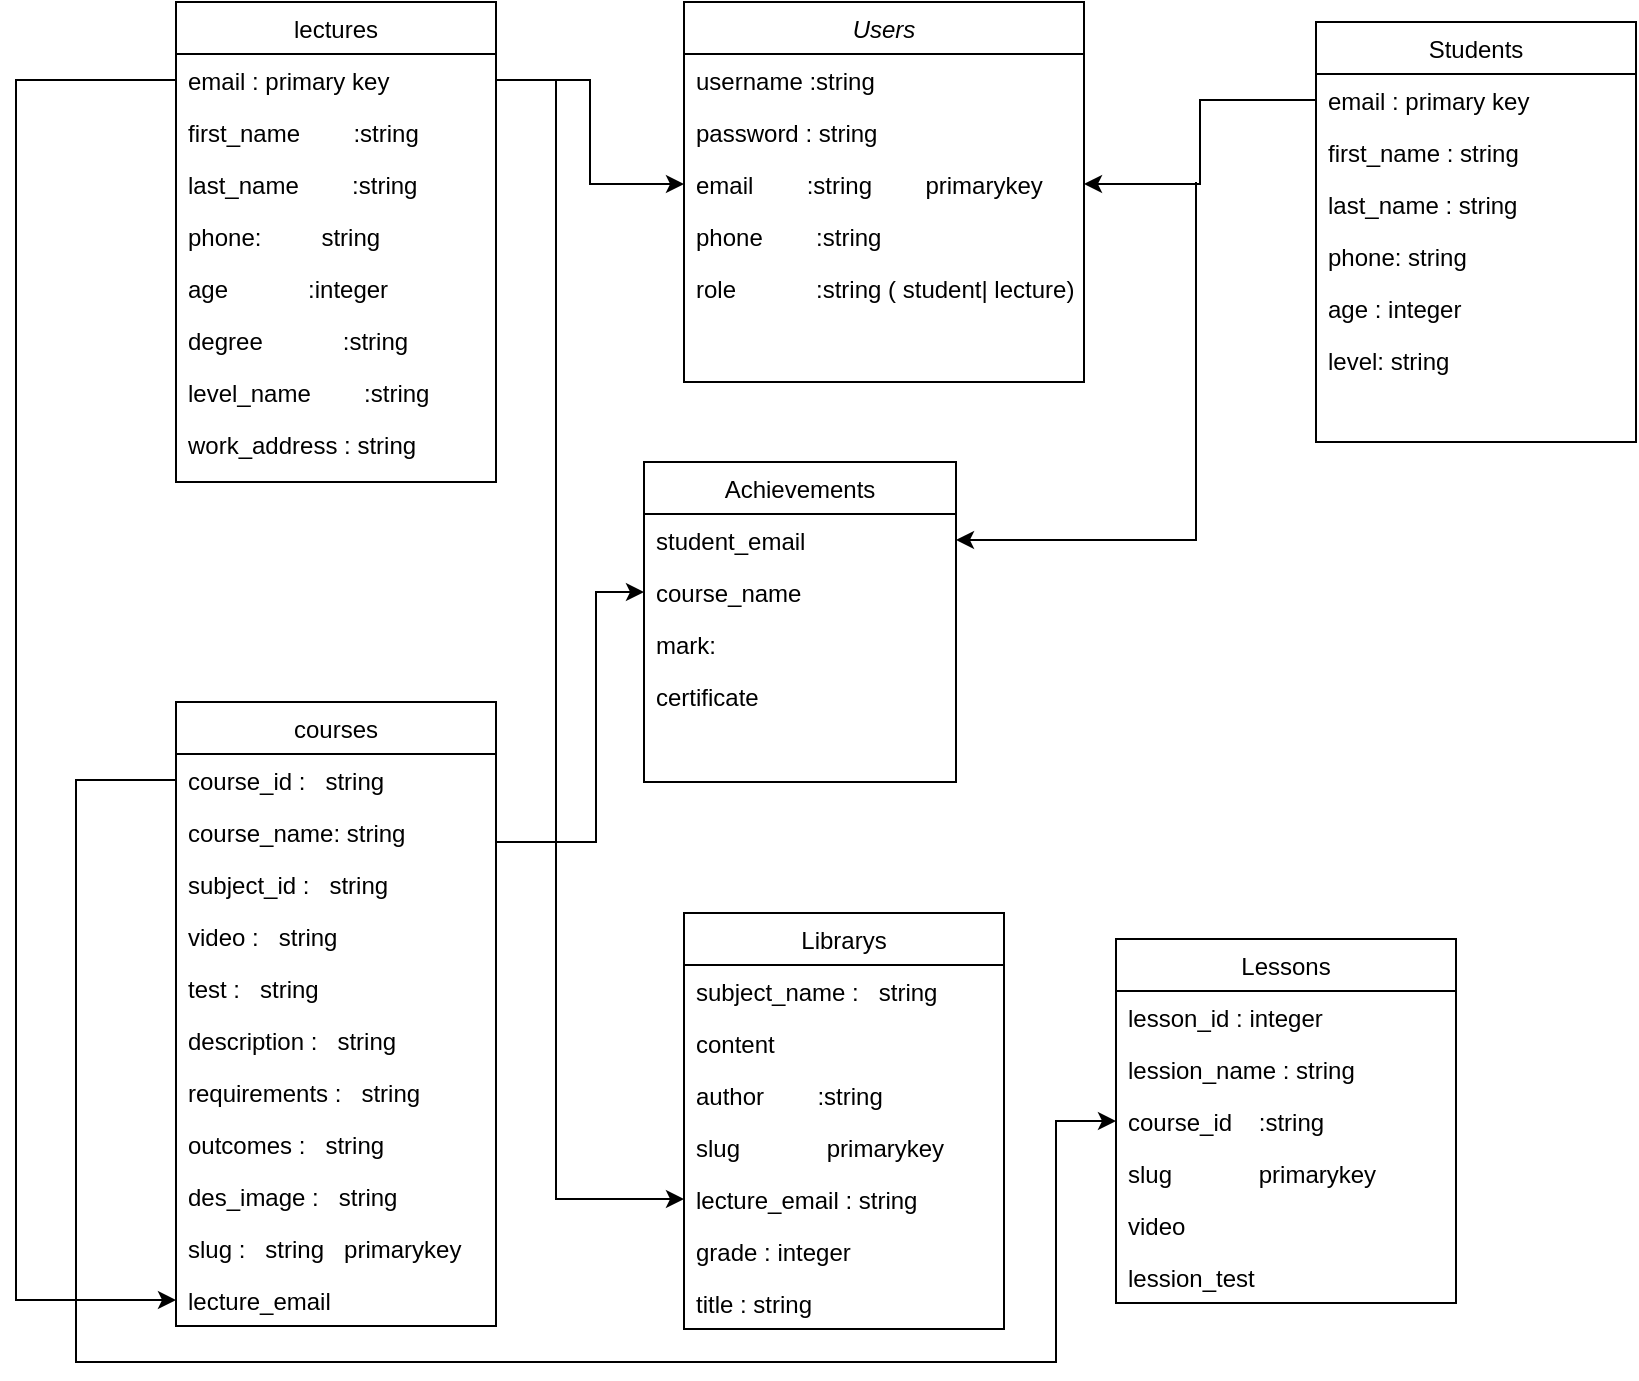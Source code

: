 <mxfile version="15.5.8" type="github">
  <diagram id="C5RBs43oDa-KdzZeNtuy" name="Page-1">
    <mxGraphModel dx="1865" dy="547" grid="1" gridSize="10" guides="1" tooltips="1" connect="1" arrows="1" fold="1" page="1" pageScale="1" pageWidth="827" pageHeight="1169" math="0" shadow="0">
      <root>
        <mxCell id="WIyWlLk6GJQsqaUBKTNV-0" />
        <mxCell id="WIyWlLk6GJQsqaUBKTNV-1" parent="WIyWlLk6GJQsqaUBKTNV-0" />
        <mxCell id="zkfFHV4jXpPFQw0GAbJ--0" value="Users" style="swimlane;fontStyle=2;align=center;verticalAlign=top;childLayout=stackLayout;horizontal=1;startSize=26;horizontalStack=0;resizeParent=1;resizeLast=0;collapsible=1;marginBottom=0;rounded=0;shadow=0;strokeWidth=1;" parent="WIyWlLk6GJQsqaUBKTNV-1" vertex="1">
          <mxGeometry x="214" y="20" width="200" height="190" as="geometry">
            <mxRectangle x="230" y="140" width="160" height="26" as="alternateBounds" />
          </mxGeometry>
        </mxCell>
        <mxCell id="zkfFHV4jXpPFQw0GAbJ--1" value="username :string" style="text;align=left;verticalAlign=top;spacingLeft=4;spacingRight=4;overflow=hidden;rotatable=0;points=[[0,0.5],[1,0.5]];portConstraint=eastwest;" parent="zkfFHV4jXpPFQw0GAbJ--0" vertex="1">
          <mxGeometry y="26" width="200" height="26" as="geometry" />
        </mxCell>
        <mxCell id="zkfFHV4jXpPFQw0GAbJ--2" value="password : string" style="text;align=left;verticalAlign=top;spacingLeft=4;spacingRight=4;overflow=hidden;rotatable=0;points=[[0,0.5],[1,0.5]];portConstraint=eastwest;rounded=0;shadow=0;html=0;" parent="zkfFHV4jXpPFQw0GAbJ--0" vertex="1">
          <mxGeometry y="52" width="200" height="26" as="geometry" />
        </mxCell>
        <mxCell id="zkfFHV4jXpPFQw0GAbJ--3" value="email        :string        primarykey" style="text;align=left;verticalAlign=top;spacingLeft=4;spacingRight=4;overflow=hidden;rotatable=0;points=[[0,0.5],[1,0.5]];portConstraint=eastwest;rounded=0;shadow=0;html=0;" parent="zkfFHV4jXpPFQw0GAbJ--0" vertex="1">
          <mxGeometry y="78" width="200" height="26" as="geometry" />
        </mxCell>
        <mxCell id="zkfFHV4jXpPFQw0GAbJ--5" value="phone        :string" style="text;align=left;verticalAlign=top;spacingLeft=4;spacingRight=4;overflow=hidden;rotatable=0;points=[[0,0.5],[1,0.5]];portConstraint=eastwest;" parent="zkfFHV4jXpPFQw0GAbJ--0" vertex="1">
          <mxGeometry y="104" width="200" height="26" as="geometry" />
        </mxCell>
        <mxCell id="V_xqDiU3c0X20umvg9fp-0" value="role            :string ( student| lecture)" style="text;align=left;verticalAlign=top;spacingLeft=4;spacingRight=4;overflow=hidden;rotatable=0;points=[[0,0.5],[1,0.5]];portConstraint=eastwest;" parent="zkfFHV4jXpPFQw0GAbJ--0" vertex="1">
          <mxGeometry y="130" width="200" height="26" as="geometry" />
        </mxCell>
        <mxCell id="zkfFHV4jXpPFQw0GAbJ--6" value="Students" style="swimlane;fontStyle=0;align=center;verticalAlign=top;childLayout=stackLayout;horizontal=1;startSize=26;horizontalStack=0;resizeParent=1;resizeLast=0;collapsible=1;marginBottom=0;rounded=0;shadow=0;strokeWidth=1;" parent="WIyWlLk6GJQsqaUBKTNV-1" vertex="1">
          <mxGeometry x="530" y="30" width="160" height="210" as="geometry">
            <mxRectangle x="130" y="380" width="160" height="26" as="alternateBounds" />
          </mxGeometry>
        </mxCell>
        <mxCell id="zkfFHV4jXpPFQw0GAbJ--7" value="email : primary key" style="text;align=left;verticalAlign=top;spacingLeft=4;spacingRight=4;overflow=hidden;rotatable=0;points=[[0,0.5],[1,0.5]];portConstraint=eastwest;" parent="zkfFHV4jXpPFQw0GAbJ--6" vertex="1">
          <mxGeometry y="26" width="160" height="26" as="geometry" />
        </mxCell>
        <mxCell id="zkfFHV4jXpPFQw0GAbJ--8" value="first_name : string" style="text;align=left;verticalAlign=top;spacingLeft=4;spacingRight=4;overflow=hidden;rotatable=0;points=[[0,0.5],[1,0.5]];portConstraint=eastwest;rounded=0;shadow=0;html=0;" parent="zkfFHV4jXpPFQw0GAbJ--6" vertex="1">
          <mxGeometry y="52" width="160" height="26" as="geometry" />
        </mxCell>
        <mxCell id="V_xqDiU3c0X20umvg9fp-10" value="last_name : string" style="text;align=left;verticalAlign=top;spacingLeft=4;spacingRight=4;overflow=hidden;rotatable=0;points=[[0,0.5],[1,0.5]];portConstraint=eastwest;rounded=0;shadow=0;html=0;" parent="zkfFHV4jXpPFQw0GAbJ--6" vertex="1">
          <mxGeometry y="78" width="160" height="26" as="geometry" />
        </mxCell>
        <mxCell id="V_xqDiU3c0X20umvg9fp-11" value="phone: string" style="text;align=left;verticalAlign=top;spacingLeft=4;spacingRight=4;overflow=hidden;rotatable=0;points=[[0,0.5],[1,0.5]];portConstraint=eastwest;rounded=0;shadow=0;html=0;" parent="zkfFHV4jXpPFQw0GAbJ--6" vertex="1">
          <mxGeometry y="104" width="160" height="26" as="geometry" />
        </mxCell>
        <mxCell id="V_xqDiU3c0X20umvg9fp-12" value="age : integer" style="text;align=left;verticalAlign=top;spacingLeft=4;spacingRight=4;overflow=hidden;rotatable=0;points=[[0,0.5],[1,0.5]];portConstraint=eastwest;rounded=0;shadow=0;html=0;" parent="zkfFHV4jXpPFQw0GAbJ--6" vertex="1">
          <mxGeometry y="130" width="160" height="26" as="geometry" />
        </mxCell>
        <mxCell id="V_xqDiU3c0X20umvg9fp-13" value="level: string" style="text;align=left;verticalAlign=top;spacingLeft=4;spacingRight=4;overflow=hidden;rotatable=0;points=[[0,0.5],[1,0.5]];portConstraint=eastwest;rounded=0;shadow=0;html=0;" parent="zkfFHV4jXpPFQw0GAbJ--6" vertex="1">
          <mxGeometry y="156" width="160" height="26" as="geometry" />
        </mxCell>
        <mxCell id="zkfFHV4jXpPFQw0GAbJ--13" value="courses" style="swimlane;fontStyle=0;align=center;verticalAlign=top;childLayout=stackLayout;horizontal=1;startSize=26;horizontalStack=0;resizeParent=1;resizeLast=0;collapsible=1;marginBottom=0;rounded=0;shadow=0;strokeWidth=1;" parent="WIyWlLk6GJQsqaUBKTNV-1" vertex="1">
          <mxGeometry x="-40" y="370" width="160" height="312" as="geometry">
            <mxRectangle x="340" y="380" width="170" height="26" as="alternateBounds" />
          </mxGeometry>
        </mxCell>
        <mxCell id="zkfFHV4jXpPFQw0GAbJ--14" value="course_id :   string" style="text;align=left;verticalAlign=top;spacingLeft=4;spacingRight=4;overflow=hidden;rotatable=0;points=[[0,0.5],[1,0.5]];portConstraint=eastwest;" parent="zkfFHV4jXpPFQw0GAbJ--13" vertex="1">
          <mxGeometry y="26" width="160" height="26" as="geometry" />
        </mxCell>
        <mxCell id="V_xqDiU3c0X20umvg9fp-18" value="course_name: string" style="text;align=left;verticalAlign=top;spacingLeft=4;spacingRight=4;overflow=hidden;rotatable=0;points=[[0,0.5],[1,0.5]];portConstraint=eastwest;" parent="zkfFHV4jXpPFQw0GAbJ--13" vertex="1">
          <mxGeometry y="52" width="160" height="26" as="geometry" />
        </mxCell>
        <mxCell id="V_xqDiU3c0X20umvg9fp-19" value="subject_id :   string" style="text;align=left;verticalAlign=top;spacingLeft=4;spacingRight=4;overflow=hidden;rotatable=0;points=[[0,0.5],[1,0.5]];portConstraint=eastwest;" parent="zkfFHV4jXpPFQw0GAbJ--13" vertex="1">
          <mxGeometry y="78" width="160" height="26" as="geometry" />
        </mxCell>
        <mxCell id="V_xqDiU3c0X20umvg9fp-20" value="video :   string" style="text;align=left;verticalAlign=top;spacingLeft=4;spacingRight=4;overflow=hidden;rotatable=0;points=[[0,0.5],[1,0.5]];portConstraint=eastwest;" parent="zkfFHV4jXpPFQw0GAbJ--13" vertex="1">
          <mxGeometry y="104" width="160" height="26" as="geometry" />
        </mxCell>
        <mxCell id="V_xqDiU3c0X20umvg9fp-21" value="test :   string" style="text;align=left;verticalAlign=top;spacingLeft=4;spacingRight=4;overflow=hidden;rotatable=0;points=[[0,0.5],[1,0.5]];portConstraint=eastwest;" parent="zkfFHV4jXpPFQw0GAbJ--13" vertex="1">
          <mxGeometry y="130" width="160" height="26" as="geometry" />
        </mxCell>
        <mxCell id="V_xqDiU3c0X20umvg9fp-22" value="description :   string" style="text;align=left;verticalAlign=top;spacingLeft=4;spacingRight=4;overflow=hidden;rotatable=0;points=[[0,0.5],[1,0.5]];portConstraint=eastwest;" parent="zkfFHV4jXpPFQw0GAbJ--13" vertex="1">
          <mxGeometry y="156" width="160" height="26" as="geometry" />
        </mxCell>
        <mxCell id="V_xqDiU3c0X20umvg9fp-23" value="requirements :   string" style="text;align=left;verticalAlign=top;spacingLeft=4;spacingRight=4;overflow=hidden;rotatable=0;points=[[0,0.5],[1,0.5]];portConstraint=eastwest;" parent="zkfFHV4jXpPFQw0GAbJ--13" vertex="1">
          <mxGeometry y="182" width="160" height="26" as="geometry" />
        </mxCell>
        <mxCell id="V_xqDiU3c0X20umvg9fp-24" value="outcomes :   string" style="text;align=left;verticalAlign=top;spacingLeft=4;spacingRight=4;overflow=hidden;rotatable=0;points=[[0,0.5],[1,0.5]];portConstraint=eastwest;" parent="zkfFHV4jXpPFQw0GAbJ--13" vertex="1">
          <mxGeometry y="208" width="160" height="26" as="geometry" />
        </mxCell>
        <mxCell id="V_xqDiU3c0X20umvg9fp-43" value="des_image :   string" style="text;align=left;verticalAlign=top;spacingLeft=4;spacingRight=4;overflow=hidden;rotatable=0;points=[[0,0.5],[1,0.5]];portConstraint=eastwest;" parent="zkfFHV4jXpPFQw0GAbJ--13" vertex="1">
          <mxGeometry y="234" width="160" height="26" as="geometry" />
        </mxCell>
        <mxCell id="V_xqDiU3c0X20umvg9fp-44" value="slug :   string   primarykey" style="text;align=left;verticalAlign=top;spacingLeft=4;spacingRight=4;overflow=hidden;rotatable=0;points=[[0,0.5],[1,0.5]];portConstraint=eastwest;" parent="zkfFHV4jXpPFQw0GAbJ--13" vertex="1">
          <mxGeometry y="260" width="160" height="26" as="geometry" />
        </mxCell>
        <mxCell id="gHJH5iCla-1VxG45yvAw-11" value="lecture_email" style="text;align=left;verticalAlign=top;spacingLeft=4;spacingRight=4;overflow=hidden;rotatable=0;points=[[0,0.5],[1,0.5]];portConstraint=eastwest;" parent="zkfFHV4jXpPFQw0GAbJ--13" vertex="1">
          <mxGeometry y="286" width="160" height="26" as="geometry" />
        </mxCell>
        <mxCell id="zkfFHV4jXpPFQw0GAbJ--17" value="lectures" style="swimlane;fontStyle=0;align=center;verticalAlign=top;childLayout=stackLayout;horizontal=1;startSize=26;horizontalStack=0;resizeParent=1;resizeLast=0;collapsible=1;marginBottom=0;rounded=0;shadow=0;strokeWidth=1;" parent="WIyWlLk6GJQsqaUBKTNV-1" vertex="1">
          <mxGeometry x="-40" y="20" width="160" height="240" as="geometry">
            <mxRectangle x="550" y="140" width="160" height="26" as="alternateBounds" />
          </mxGeometry>
        </mxCell>
        <mxCell id="zkfFHV4jXpPFQw0GAbJ--18" value="email : primary key" style="text;align=left;verticalAlign=top;spacingLeft=4;spacingRight=4;overflow=hidden;rotatable=0;points=[[0,0.5],[1,0.5]];portConstraint=eastwest;" parent="zkfFHV4jXpPFQw0GAbJ--17" vertex="1">
          <mxGeometry y="26" width="160" height="26" as="geometry" />
        </mxCell>
        <mxCell id="zkfFHV4jXpPFQw0GAbJ--19" value="first_name        :string" style="text;align=left;verticalAlign=top;spacingLeft=4;spacingRight=4;overflow=hidden;rotatable=0;points=[[0,0.5],[1,0.5]];portConstraint=eastwest;rounded=0;shadow=0;html=0;" parent="zkfFHV4jXpPFQw0GAbJ--17" vertex="1">
          <mxGeometry y="52" width="160" height="26" as="geometry" />
        </mxCell>
        <mxCell id="zkfFHV4jXpPFQw0GAbJ--20" value="last_name        :string" style="text;align=left;verticalAlign=top;spacingLeft=4;spacingRight=4;overflow=hidden;rotatable=0;points=[[0,0.5],[1,0.5]];portConstraint=eastwest;rounded=0;shadow=0;html=0;" parent="zkfFHV4jXpPFQw0GAbJ--17" vertex="1">
          <mxGeometry y="78" width="160" height="26" as="geometry" />
        </mxCell>
        <mxCell id="zkfFHV4jXpPFQw0GAbJ--21" value="phone:         string" style="text;align=left;verticalAlign=top;spacingLeft=4;spacingRight=4;overflow=hidden;rotatable=0;points=[[0,0.5],[1,0.5]];portConstraint=eastwest;rounded=0;shadow=0;html=0;" parent="zkfFHV4jXpPFQw0GAbJ--17" vertex="1">
          <mxGeometry y="104" width="160" height="26" as="geometry" />
        </mxCell>
        <mxCell id="zkfFHV4jXpPFQw0GAbJ--22" value="age            :integer" style="text;align=left;verticalAlign=top;spacingLeft=4;spacingRight=4;overflow=hidden;rotatable=0;points=[[0,0.5],[1,0.5]];portConstraint=eastwest;rounded=0;shadow=0;html=0;" parent="zkfFHV4jXpPFQw0GAbJ--17" vertex="1">
          <mxGeometry y="130" width="160" height="26" as="geometry" />
        </mxCell>
        <mxCell id="V_xqDiU3c0X20umvg9fp-2" value="degree            :string" style="text;align=left;verticalAlign=top;spacingLeft=4;spacingRight=4;overflow=hidden;rotatable=0;points=[[0,0.5],[1,0.5]];portConstraint=eastwest;rounded=0;shadow=0;html=0;" parent="zkfFHV4jXpPFQw0GAbJ--17" vertex="1">
          <mxGeometry y="156" width="160" height="26" as="geometry" />
        </mxCell>
        <mxCell id="V_xqDiU3c0X20umvg9fp-3" value="level_name        :string" style="text;align=left;verticalAlign=top;spacingLeft=4;spacingRight=4;overflow=hidden;rotatable=0;points=[[0,0.5],[1,0.5]];portConstraint=eastwest;rounded=0;shadow=0;html=0;" parent="zkfFHV4jXpPFQw0GAbJ--17" vertex="1">
          <mxGeometry y="182" width="160" height="26" as="geometry" />
        </mxCell>
        <mxCell id="V_xqDiU3c0X20umvg9fp-6" value="work_address : string" style="text;align=left;verticalAlign=top;spacingLeft=4;spacingRight=4;overflow=hidden;rotatable=0;points=[[0,0.5],[1,0.5]];portConstraint=eastwest;rounded=0;shadow=0;html=0;" parent="zkfFHV4jXpPFQw0GAbJ--17" vertex="1">
          <mxGeometry y="208" width="160" height="26" as="geometry" />
        </mxCell>
        <mxCell id="V_xqDiU3c0X20umvg9fp-9" style="edgeStyle=orthogonalEdgeStyle;rounded=0;orthogonalLoop=1;jettySize=auto;html=1;entryX=0;entryY=0.5;entryDx=0;entryDy=0;" parent="WIyWlLk6GJQsqaUBKTNV-1" source="zkfFHV4jXpPFQw0GAbJ--18" target="zkfFHV4jXpPFQw0GAbJ--3" edge="1">
          <mxGeometry relative="1" as="geometry" />
        </mxCell>
        <mxCell id="V_xqDiU3c0X20umvg9fp-17" style="edgeStyle=orthogonalEdgeStyle;rounded=0;orthogonalLoop=1;jettySize=auto;html=1;entryX=1;entryY=0.5;entryDx=0;entryDy=0;" parent="WIyWlLk6GJQsqaUBKTNV-1" source="zkfFHV4jXpPFQw0GAbJ--7" target="zkfFHV4jXpPFQw0GAbJ--3" edge="1">
          <mxGeometry relative="1" as="geometry" />
        </mxCell>
        <mxCell id="V_xqDiU3c0X20umvg9fp-46" value="Librarys" style="swimlane;fontStyle=0;align=center;verticalAlign=top;childLayout=stackLayout;horizontal=1;startSize=26;horizontalStack=0;resizeParent=1;resizeLast=0;collapsible=1;marginBottom=0;rounded=0;shadow=0;strokeWidth=1;" parent="WIyWlLk6GJQsqaUBKTNV-1" vertex="1">
          <mxGeometry x="214" y="475.5" width="160" height="208" as="geometry">
            <mxRectangle x="340" y="380" width="170" height="26" as="alternateBounds" />
          </mxGeometry>
        </mxCell>
        <mxCell id="V_xqDiU3c0X20umvg9fp-47" value="subject_name :   string" style="text;align=left;verticalAlign=top;spacingLeft=4;spacingRight=4;overflow=hidden;rotatable=0;points=[[0,0.5],[1,0.5]];portConstraint=eastwest;" parent="V_xqDiU3c0X20umvg9fp-46" vertex="1">
          <mxGeometry y="26" width="160" height="26" as="geometry" />
        </mxCell>
        <mxCell id="V_xqDiU3c0X20umvg9fp-48" value="content" style="text;align=left;verticalAlign=top;spacingLeft=4;spacingRight=4;overflow=hidden;rotatable=0;points=[[0,0.5],[1,0.5]];portConstraint=eastwest;" parent="V_xqDiU3c0X20umvg9fp-46" vertex="1">
          <mxGeometry y="52" width="160" height="26" as="geometry" />
        </mxCell>
        <mxCell id="V_xqDiU3c0X20umvg9fp-49" value="author        :string" style="text;align=left;verticalAlign=top;spacingLeft=4;spacingRight=4;overflow=hidden;rotatable=0;points=[[0,0.5],[1,0.5]];portConstraint=eastwest;" parent="V_xqDiU3c0X20umvg9fp-46" vertex="1">
          <mxGeometry y="78" width="160" height="26" as="geometry" />
        </mxCell>
        <mxCell id="V_xqDiU3c0X20umvg9fp-50" value="slug             primarykey" style="text;align=left;verticalAlign=top;spacingLeft=4;spacingRight=4;overflow=hidden;rotatable=0;points=[[0,0.5],[1,0.5]];portConstraint=eastwest;" parent="V_xqDiU3c0X20umvg9fp-46" vertex="1">
          <mxGeometry y="104" width="160" height="26" as="geometry" />
        </mxCell>
        <mxCell id="9SPcx-HwgxuoZ-zgfbri-0" value="lecture_email : string" style="text;align=left;verticalAlign=top;spacingLeft=4;spacingRight=4;overflow=hidden;rotatable=0;points=[[0,0.5],[1,0.5]];portConstraint=eastwest;" vertex="1" parent="V_xqDiU3c0X20umvg9fp-46">
          <mxGeometry y="130" width="160" height="26" as="geometry" />
        </mxCell>
        <mxCell id="9SPcx-HwgxuoZ-zgfbri-1" value="grade : integer" style="text;align=left;verticalAlign=top;spacingLeft=4;spacingRight=4;overflow=hidden;rotatable=0;points=[[0,0.5],[1,0.5]];portConstraint=eastwest;" vertex="1" parent="V_xqDiU3c0X20umvg9fp-46">
          <mxGeometry y="156" width="160" height="26" as="geometry" />
        </mxCell>
        <mxCell id="9SPcx-HwgxuoZ-zgfbri-2" value="title : string" style="text;align=left;verticalAlign=top;spacingLeft=4;spacingRight=4;overflow=hidden;rotatable=0;points=[[0,0.5],[1,0.5]];portConstraint=eastwest;" vertex="1" parent="V_xqDiU3c0X20umvg9fp-46">
          <mxGeometry y="182" width="160" height="26" as="geometry" />
        </mxCell>
        <mxCell id="gHJH5iCla-1VxG45yvAw-0" value="Lessons" style="swimlane;fontStyle=0;align=center;verticalAlign=top;childLayout=stackLayout;horizontal=1;startSize=26;horizontalStack=0;resizeParent=1;resizeLast=0;collapsible=1;marginBottom=0;rounded=0;shadow=0;strokeWidth=1;" parent="WIyWlLk6GJQsqaUBKTNV-1" vertex="1">
          <mxGeometry x="430" y="488.5" width="170" height="182" as="geometry">
            <mxRectangle x="340" y="380" width="170" height="26" as="alternateBounds" />
          </mxGeometry>
        </mxCell>
        <mxCell id="gHJH5iCla-1VxG45yvAw-2" value="lesson_id : integer" style="text;align=left;verticalAlign=top;spacingLeft=4;spacingRight=4;overflow=hidden;rotatable=0;points=[[0,0.5],[1,0.5]];portConstraint=eastwest;" parent="gHJH5iCla-1VxG45yvAw-0" vertex="1">
          <mxGeometry y="26" width="170" height="26" as="geometry" />
        </mxCell>
        <mxCell id="gHJH5iCla-1VxG45yvAw-3" value="lession_name : string" style="text;align=left;verticalAlign=top;spacingLeft=4;spacingRight=4;overflow=hidden;rotatable=0;points=[[0,0.5],[1,0.5]];portConstraint=eastwest;" parent="gHJH5iCla-1VxG45yvAw-0" vertex="1">
          <mxGeometry y="52" width="170" height="26" as="geometry" />
        </mxCell>
        <mxCell id="gHJH5iCla-1VxG45yvAw-1" value="course_id    :string" style="text;align=left;verticalAlign=top;spacingLeft=4;spacingRight=4;overflow=hidden;rotatable=0;points=[[0,0.5],[1,0.5]];portConstraint=eastwest;" parent="gHJH5iCla-1VxG45yvAw-0" vertex="1">
          <mxGeometry y="78" width="170" height="26" as="geometry" />
        </mxCell>
        <mxCell id="gHJH5iCla-1VxG45yvAw-4" value="slug             primarykey" style="text;align=left;verticalAlign=top;spacingLeft=4;spacingRight=4;overflow=hidden;rotatable=0;points=[[0,0.5],[1,0.5]];portConstraint=eastwest;" parent="gHJH5iCla-1VxG45yvAw-0" vertex="1">
          <mxGeometry y="104" width="170" height="26" as="geometry" />
        </mxCell>
        <mxCell id="gHJH5iCla-1VxG45yvAw-5" value="video" style="text;align=left;verticalAlign=top;spacingLeft=4;spacingRight=4;overflow=hidden;rotatable=0;points=[[0,0.5],[1,0.5]];portConstraint=eastwest;" parent="gHJH5iCla-1VxG45yvAw-0" vertex="1">
          <mxGeometry y="130" width="170" height="26" as="geometry" />
        </mxCell>
        <mxCell id="gHJH5iCla-1VxG45yvAw-6" value="lession_test" style="text;align=left;verticalAlign=top;spacingLeft=4;spacingRight=4;overflow=hidden;rotatable=0;points=[[0,0.5],[1,0.5]];portConstraint=eastwest;" parent="gHJH5iCla-1VxG45yvAw-0" vertex="1">
          <mxGeometry y="156" width="170" height="26" as="geometry" />
        </mxCell>
        <mxCell id="gHJH5iCla-1VxG45yvAw-12" style="edgeStyle=orthogonalEdgeStyle;rounded=0;orthogonalLoop=1;jettySize=auto;html=1;entryX=0;entryY=0.5;entryDx=0;entryDy=0;exitX=0;exitY=0.5;exitDx=0;exitDy=0;" parent="WIyWlLk6GJQsqaUBKTNV-1" source="zkfFHV4jXpPFQw0GAbJ--18" target="gHJH5iCla-1VxG45yvAw-11" edge="1">
          <mxGeometry relative="1" as="geometry">
            <Array as="points">
              <mxPoint x="-120" y="59" />
              <mxPoint x="-120" y="669" />
            </Array>
            <mxPoint x="-40" y="267" as="sourcePoint" />
          </mxGeometry>
        </mxCell>
        <mxCell id="gHJH5iCla-1VxG45yvAw-14" value="Achievements" style="swimlane;fontStyle=0;align=center;verticalAlign=top;childLayout=stackLayout;horizontal=1;startSize=26;horizontalStack=0;resizeParent=1;resizeLast=0;collapsible=1;marginBottom=0;rounded=0;shadow=0;strokeWidth=1;" parent="WIyWlLk6GJQsqaUBKTNV-1" vertex="1">
          <mxGeometry x="194" y="250" width="156" height="160" as="geometry">
            <mxRectangle x="340" y="380" width="170" height="26" as="alternateBounds" />
          </mxGeometry>
        </mxCell>
        <mxCell id="gHJH5iCla-1VxG45yvAw-15" value="student_email" style="text;align=left;verticalAlign=top;spacingLeft=4;spacingRight=4;overflow=hidden;rotatable=0;points=[[0,0.5],[1,0.5]];portConstraint=eastwest;" parent="gHJH5iCla-1VxG45yvAw-14" vertex="1">
          <mxGeometry y="26" width="156" height="26" as="geometry" />
        </mxCell>
        <mxCell id="gHJH5iCla-1VxG45yvAw-17" value="course_name" style="text;align=left;verticalAlign=top;spacingLeft=4;spacingRight=4;overflow=hidden;rotatable=0;points=[[0,0.5],[1,0.5]];portConstraint=eastwest;" parent="gHJH5iCla-1VxG45yvAw-14" vertex="1">
          <mxGeometry y="52" width="156" height="26" as="geometry" />
        </mxCell>
        <mxCell id="gHJH5iCla-1VxG45yvAw-24" value="mark: " style="text;align=left;verticalAlign=top;spacingLeft=4;spacingRight=4;overflow=hidden;rotatable=0;points=[[0,0.5],[1,0.5]];portConstraint=eastwest;" parent="gHJH5iCla-1VxG45yvAw-14" vertex="1">
          <mxGeometry y="78" width="156" height="26" as="geometry" />
        </mxCell>
        <mxCell id="9SPcx-HwgxuoZ-zgfbri-4" value="certificate" style="text;align=left;verticalAlign=top;spacingLeft=4;spacingRight=4;overflow=hidden;rotatable=0;points=[[0,0.5],[1,0.5]];portConstraint=eastwest;" vertex="1" parent="gHJH5iCla-1VxG45yvAw-14">
          <mxGeometry y="104" width="156" height="26" as="geometry" />
        </mxCell>
        <mxCell id="gHJH5iCla-1VxG45yvAw-18" style="edgeStyle=orthogonalEdgeStyle;rounded=0;orthogonalLoop=1;jettySize=auto;html=1;entryX=1;entryY=0.5;entryDx=0;entryDy=0;" parent="WIyWlLk6GJQsqaUBKTNV-1" target="gHJH5iCla-1VxG45yvAw-15" edge="1">
          <mxGeometry relative="1" as="geometry">
            <mxPoint x="470" y="110" as="sourcePoint" />
            <Array as="points">
              <mxPoint x="470" y="289" />
            </Array>
          </mxGeometry>
        </mxCell>
        <mxCell id="gHJH5iCla-1VxG45yvAw-19" style="edgeStyle=orthogonalEdgeStyle;rounded=0;orthogonalLoop=1;jettySize=auto;html=1;entryX=0;entryY=0.5;entryDx=0;entryDy=0;" parent="WIyWlLk6GJQsqaUBKTNV-1" edge="1">
          <mxGeometry relative="1" as="geometry">
            <mxPoint x="120" y="440" as="sourcePoint" />
            <mxPoint x="194" y="315" as="targetPoint" />
            <Array as="points">
              <mxPoint x="170" y="440" />
              <mxPoint x="170" y="315" />
            </Array>
          </mxGeometry>
        </mxCell>
        <mxCell id="9SPcx-HwgxuoZ-zgfbri-3" style="edgeStyle=orthogonalEdgeStyle;rounded=0;orthogonalLoop=1;jettySize=auto;html=1;entryX=0;entryY=0.5;entryDx=0;entryDy=0;" edge="1" parent="WIyWlLk6GJQsqaUBKTNV-1" source="zkfFHV4jXpPFQw0GAbJ--18" target="9SPcx-HwgxuoZ-zgfbri-0">
          <mxGeometry relative="1" as="geometry">
            <Array as="points">
              <mxPoint x="150" y="59" />
              <mxPoint x="150" y="619" />
            </Array>
          </mxGeometry>
        </mxCell>
        <mxCell id="9SPcx-HwgxuoZ-zgfbri-5" style="edgeStyle=orthogonalEdgeStyle;rounded=0;orthogonalLoop=1;jettySize=auto;html=1;entryX=0;entryY=0.5;entryDx=0;entryDy=0;" edge="1" parent="WIyWlLk6GJQsqaUBKTNV-1" source="zkfFHV4jXpPFQw0GAbJ--14" target="gHJH5iCla-1VxG45yvAw-0">
          <mxGeometry relative="1" as="geometry">
            <Array as="points">
              <mxPoint x="-90" y="409" />
              <mxPoint x="-90" y="700" />
              <mxPoint x="400" y="700" />
              <mxPoint x="400" y="580" />
            </Array>
          </mxGeometry>
        </mxCell>
      </root>
    </mxGraphModel>
  </diagram>
</mxfile>
